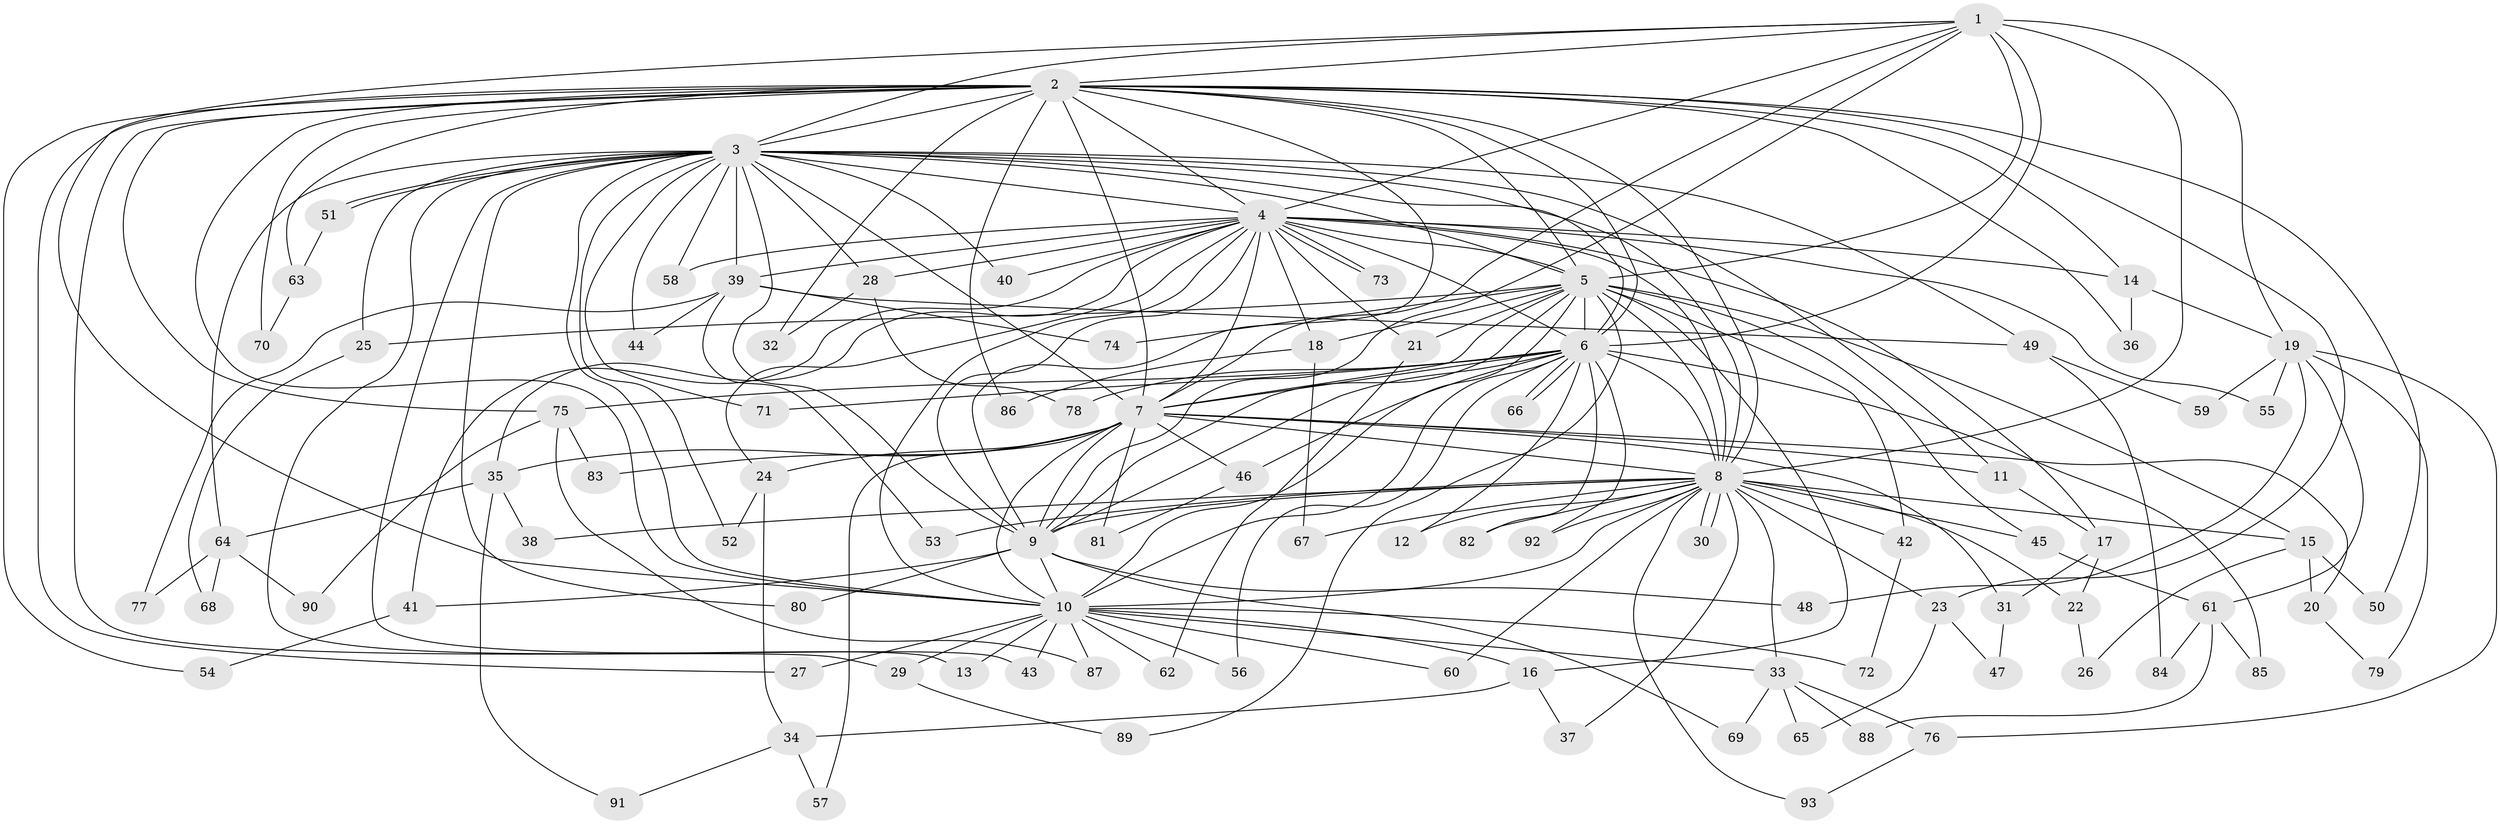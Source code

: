 // coarse degree distribution, {29: 0.02564102564102564, 12: 0.02564102564102564, 8: 0.02564102564102564, 13: 0.02564102564102564, 9: 0.02564102564102564, 1: 0.20512820512820512, 3: 0.1794871794871795, 4: 0.20512820512820512, 6: 0.02564102564102564, 5: 0.05128205128205128, 2: 0.20512820512820512}
// Generated by graph-tools (version 1.1) at 2025/49/03/04/25 22:49:43]
// undirected, 93 vertices, 211 edges
graph export_dot {
  node [color=gray90,style=filled];
  1;
  2;
  3;
  4;
  5;
  6;
  7;
  8;
  9;
  10;
  11;
  12;
  13;
  14;
  15;
  16;
  17;
  18;
  19;
  20;
  21;
  22;
  23;
  24;
  25;
  26;
  27;
  28;
  29;
  30;
  31;
  32;
  33;
  34;
  35;
  36;
  37;
  38;
  39;
  40;
  41;
  42;
  43;
  44;
  45;
  46;
  47;
  48;
  49;
  50;
  51;
  52;
  53;
  54;
  55;
  56;
  57;
  58;
  59;
  60;
  61;
  62;
  63;
  64;
  65;
  66;
  67;
  68;
  69;
  70;
  71;
  72;
  73;
  74;
  75;
  76;
  77;
  78;
  79;
  80;
  81;
  82;
  83;
  84;
  85;
  86;
  87;
  88;
  89;
  90;
  91;
  92;
  93;
  1 -- 2;
  1 -- 3;
  1 -- 4;
  1 -- 5;
  1 -- 6;
  1 -- 7;
  1 -- 8;
  1 -- 9;
  1 -- 10;
  1 -- 19;
  2 -- 3;
  2 -- 4;
  2 -- 5;
  2 -- 6;
  2 -- 7;
  2 -- 8;
  2 -- 9;
  2 -- 10;
  2 -- 14;
  2 -- 23;
  2 -- 27;
  2 -- 29;
  2 -- 32;
  2 -- 36;
  2 -- 50;
  2 -- 54;
  2 -- 63;
  2 -- 70;
  2 -- 75;
  2 -- 86;
  3 -- 4;
  3 -- 5;
  3 -- 6;
  3 -- 7;
  3 -- 8;
  3 -- 9;
  3 -- 10;
  3 -- 11;
  3 -- 13;
  3 -- 25;
  3 -- 28;
  3 -- 39;
  3 -- 40;
  3 -- 43;
  3 -- 44;
  3 -- 49;
  3 -- 51;
  3 -- 51;
  3 -- 52;
  3 -- 58;
  3 -- 64;
  3 -- 71;
  3 -- 80;
  4 -- 5;
  4 -- 6;
  4 -- 7;
  4 -- 8;
  4 -- 9;
  4 -- 10;
  4 -- 14;
  4 -- 17;
  4 -- 18;
  4 -- 21;
  4 -- 24;
  4 -- 28;
  4 -- 35;
  4 -- 39;
  4 -- 40;
  4 -- 41;
  4 -- 55;
  4 -- 58;
  4 -- 73;
  4 -- 73;
  5 -- 6;
  5 -- 7;
  5 -- 8;
  5 -- 9;
  5 -- 10;
  5 -- 15;
  5 -- 16;
  5 -- 18;
  5 -- 21;
  5 -- 25;
  5 -- 42;
  5 -- 45;
  5 -- 74;
  5 -- 89;
  6 -- 7;
  6 -- 8;
  6 -- 9;
  6 -- 10;
  6 -- 12;
  6 -- 46;
  6 -- 56;
  6 -- 66;
  6 -- 66;
  6 -- 71;
  6 -- 75;
  6 -- 78;
  6 -- 82;
  6 -- 85;
  6 -- 92;
  7 -- 8;
  7 -- 9;
  7 -- 10;
  7 -- 11;
  7 -- 20;
  7 -- 24;
  7 -- 31;
  7 -- 35;
  7 -- 46;
  7 -- 57;
  7 -- 81;
  7 -- 83;
  8 -- 9;
  8 -- 10;
  8 -- 12;
  8 -- 15;
  8 -- 22;
  8 -- 23;
  8 -- 30;
  8 -- 30;
  8 -- 33;
  8 -- 37;
  8 -- 38;
  8 -- 42;
  8 -- 45;
  8 -- 53;
  8 -- 60;
  8 -- 67;
  8 -- 82;
  8 -- 92;
  8 -- 93;
  9 -- 10;
  9 -- 41;
  9 -- 48;
  9 -- 69;
  9 -- 80;
  10 -- 13;
  10 -- 16;
  10 -- 27;
  10 -- 29;
  10 -- 33;
  10 -- 43;
  10 -- 56;
  10 -- 60;
  10 -- 62;
  10 -- 72;
  10 -- 87;
  11 -- 17;
  14 -- 19;
  14 -- 36;
  15 -- 20;
  15 -- 26;
  15 -- 50;
  16 -- 34;
  16 -- 37;
  17 -- 22;
  17 -- 31;
  18 -- 67;
  18 -- 86;
  19 -- 48;
  19 -- 55;
  19 -- 59;
  19 -- 61;
  19 -- 76;
  19 -- 79;
  20 -- 79;
  21 -- 62;
  22 -- 26;
  23 -- 47;
  23 -- 65;
  24 -- 34;
  24 -- 52;
  25 -- 68;
  28 -- 32;
  28 -- 78;
  29 -- 89;
  31 -- 47;
  33 -- 65;
  33 -- 69;
  33 -- 76;
  33 -- 88;
  34 -- 57;
  34 -- 91;
  35 -- 38;
  35 -- 64;
  35 -- 91;
  39 -- 44;
  39 -- 49;
  39 -- 53;
  39 -- 74;
  39 -- 77;
  41 -- 54;
  42 -- 72;
  45 -- 61;
  46 -- 81;
  49 -- 59;
  49 -- 84;
  51 -- 63;
  61 -- 84;
  61 -- 85;
  61 -- 88;
  63 -- 70;
  64 -- 68;
  64 -- 77;
  64 -- 90;
  75 -- 83;
  75 -- 87;
  75 -- 90;
  76 -- 93;
}
